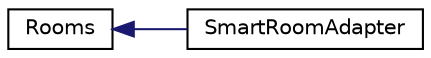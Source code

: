 digraph "Graphical Class Hierarchy"
{
 // LATEX_PDF_SIZE
  edge [fontname="Helvetica",fontsize="10",labelfontname="Helvetica",labelfontsize="10"];
  node [fontname="Helvetica",fontsize="10",shape=record];
  rankdir="LR";
  Node0 [label="Rooms",height=0.2,width=0.4,color="black", fillcolor="white", style="filled",URL="$classRooms.html",tooltip=" "];
  Node0 -> Node1 [dir="back",color="midnightblue",fontsize="10",style="solid",fontname="Helvetica"];
  Node1 [label="SmartRoomAdapter",height=0.2,width=0.4,color="black", fillcolor="white", style="filled",URL="$classSmartRoomAdapter.html",tooltip=" "];
}
